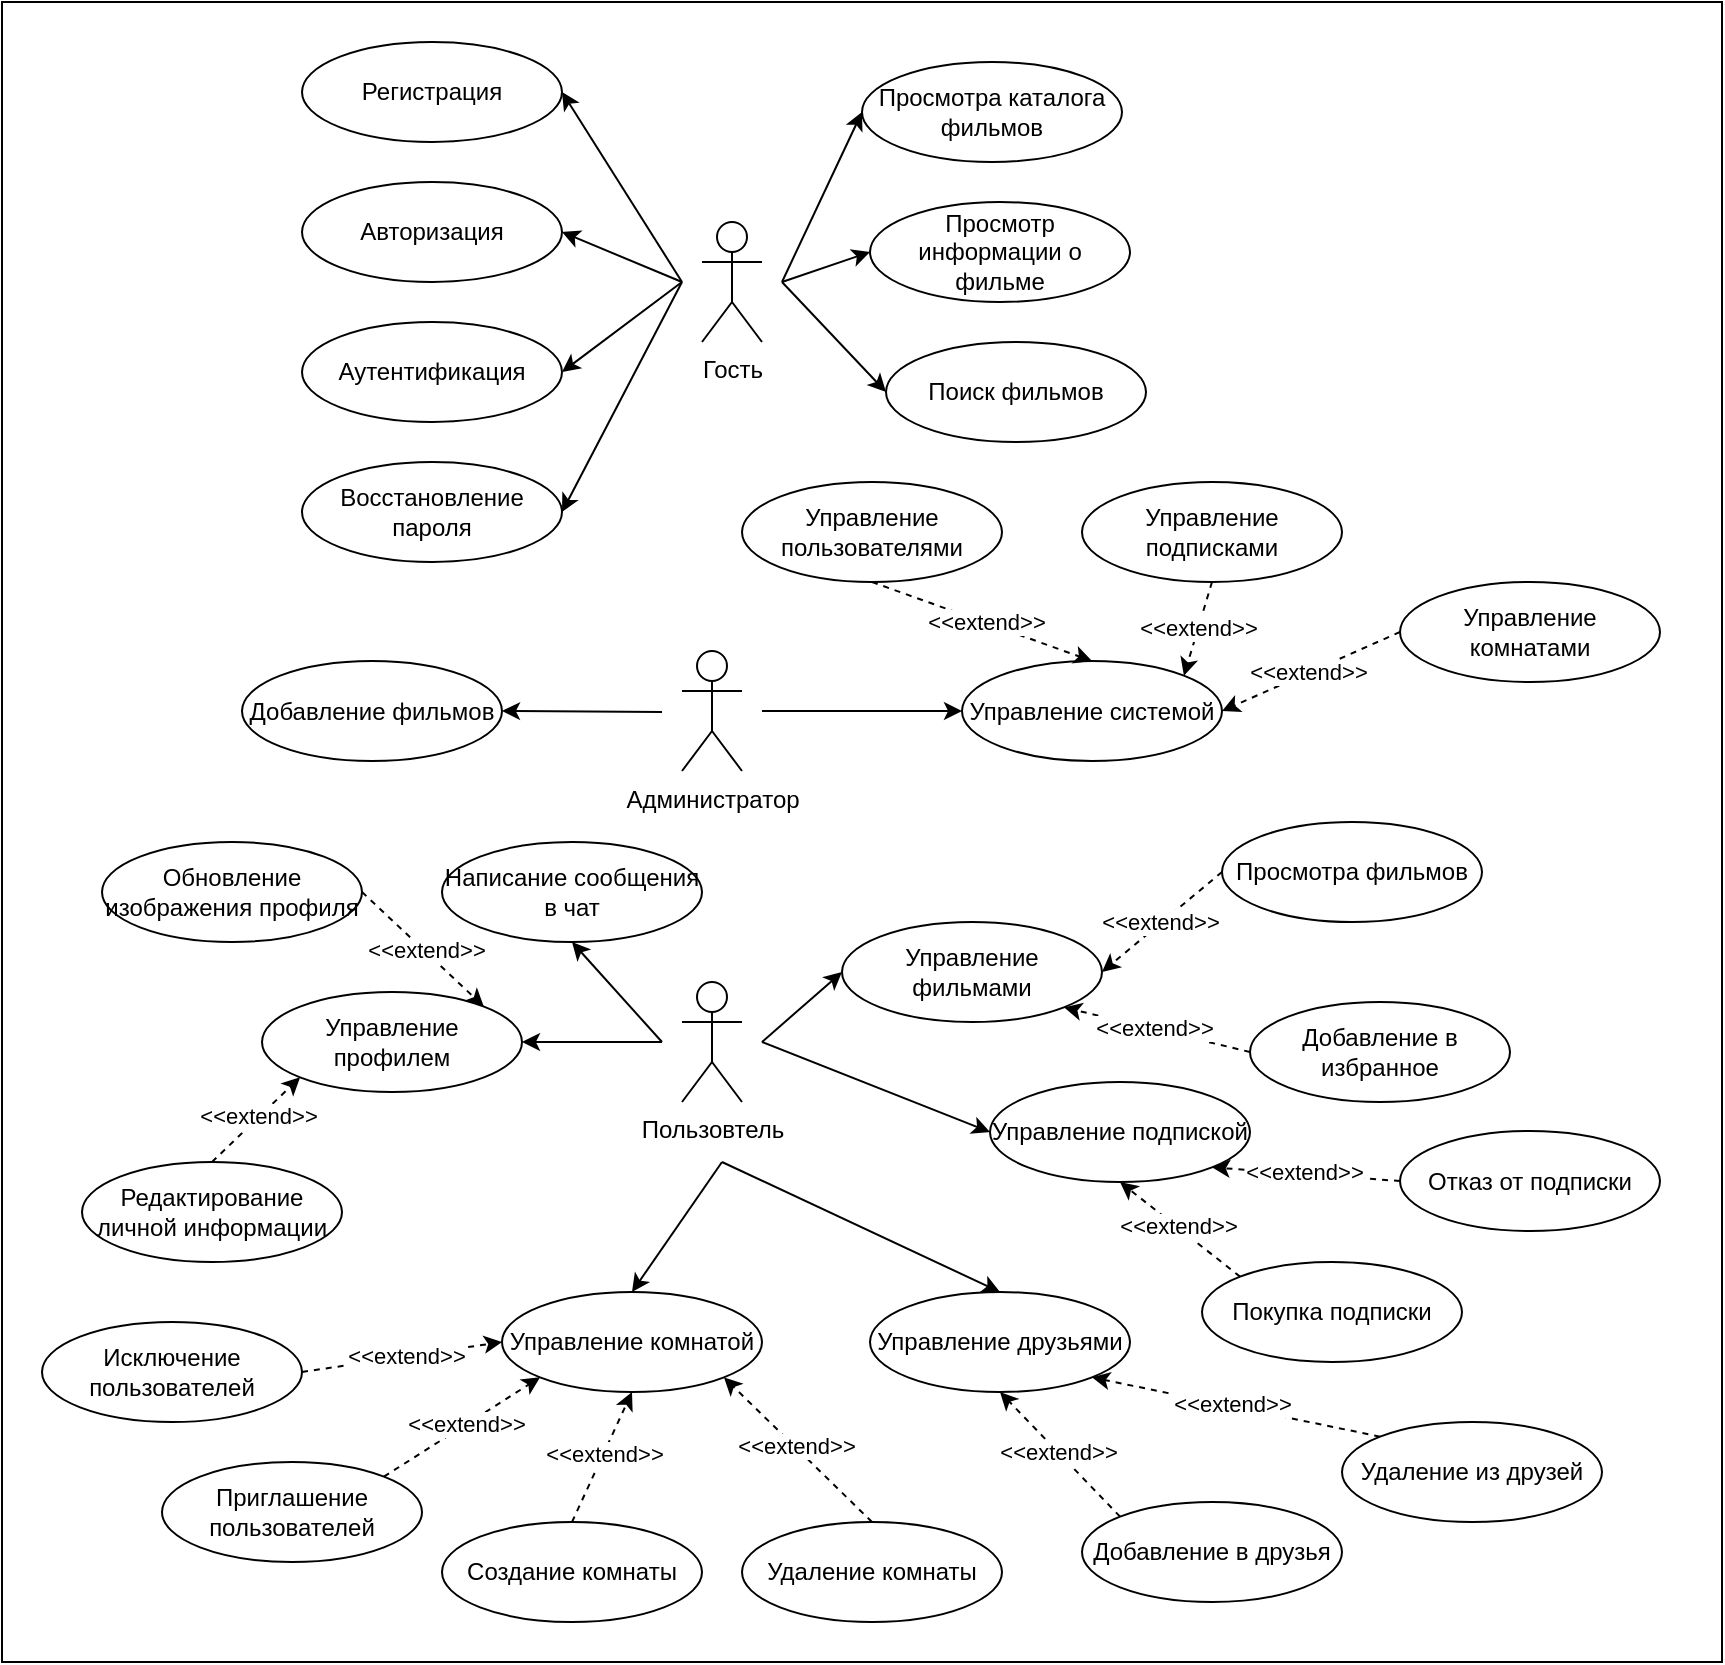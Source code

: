 <mxfile version="24.2.1" type="device">
  <diagram name="Страница — 1" id="667haBskltkRW2zC0bjL">
    <mxGraphModel dx="1368" dy="913" grid="1" gridSize="10" guides="1" tooltips="1" connect="1" arrows="1" fold="1" page="1" pageScale="1" pageWidth="827" pageHeight="1169" math="0" shadow="0">
      <root>
        <mxCell id="0" />
        <mxCell id="1" parent="0" />
        <mxCell id="SOX6zvPl1_B7-4KRtGJf-102" value="" style="rounded=0;whiteSpace=wrap;html=1;" vertex="1" parent="1">
          <mxGeometry x="30" y="70" width="860" height="830" as="geometry" />
        </mxCell>
        <mxCell id="SOX6zvPl1_B7-4KRtGJf-1" value="Гость" style="shape=umlActor;verticalLabelPosition=bottom;verticalAlign=top;html=1;outlineConnect=0;" vertex="1" parent="1">
          <mxGeometry x="380" y="180" width="30" height="60" as="geometry" />
        </mxCell>
        <mxCell id="SOX6zvPl1_B7-4KRtGJf-4" value="Регистрация" style="ellipse;whiteSpace=wrap;html=1;" vertex="1" parent="1">
          <mxGeometry x="180" y="90" width="130" height="50" as="geometry" />
        </mxCell>
        <mxCell id="SOX6zvPl1_B7-4KRtGJf-5" value="Авторизация" style="ellipse;whiteSpace=wrap;html=1;" vertex="1" parent="1">
          <mxGeometry x="180" y="160" width="130" height="50" as="geometry" />
        </mxCell>
        <mxCell id="SOX6zvPl1_B7-4KRtGJf-6" value="Аутентификация" style="ellipse;whiteSpace=wrap;html=1;" vertex="1" parent="1">
          <mxGeometry x="180" y="230" width="130" height="50" as="geometry" />
        </mxCell>
        <mxCell id="SOX6zvPl1_B7-4KRtGJf-8" value="Восстановление пароля" style="ellipse;whiteSpace=wrap;html=1;" vertex="1" parent="1">
          <mxGeometry x="180" y="300" width="130" height="50" as="geometry" />
        </mxCell>
        <mxCell id="SOX6zvPl1_B7-4KRtGJf-9" value="Просмотра каталога фильмов" style="ellipse;whiteSpace=wrap;html=1;" vertex="1" parent="1">
          <mxGeometry x="460" y="100" width="130" height="50" as="geometry" />
        </mxCell>
        <mxCell id="SOX6zvPl1_B7-4KRtGJf-10" value="Просмотр информации о фильме" style="ellipse;whiteSpace=wrap;html=1;" vertex="1" parent="1">
          <mxGeometry x="464" y="170" width="130" height="50" as="geometry" />
        </mxCell>
        <mxCell id="SOX6zvPl1_B7-4KRtGJf-11" value="" style="endArrow=classic;html=1;rounded=0;entryX=1;entryY=0.5;entryDx=0;entryDy=0;" edge="1" parent="1" target="SOX6zvPl1_B7-4KRtGJf-4">
          <mxGeometry width="50" height="50" relative="1" as="geometry">
            <mxPoint x="370" y="210" as="sourcePoint" />
            <mxPoint x="440" y="340" as="targetPoint" />
          </mxGeometry>
        </mxCell>
        <mxCell id="SOX6zvPl1_B7-4KRtGJf-12" value="" style="endArrow=classic;html=1;rounded=0;entryX=1;entryY=0.5;entryDx=0;entryDy=0;" edge="1" parent="1" target="SOX6zvPl1_B7-4KRtGJf-5">
          <mxGeometry width="50" height="50" relative="1" as="geometry">
            <mxPoint x="370" y="210" as="sourcePoint" />
            <mxPoint x="320" y="125" as="targetPoint" />
          </mxGeometry>
        </mxCell>
        <mxCell id="SOX6zvPl1_B7-4KRtGJf-13" value="" style="endArrow=classic;html=1;rounded=0;entryX=1;entryY=0.5;entryDx=0;entryDy=0;" edge="1" parent="1" target="SOX6zvPl1_B7-4KRtGJf-6">
          <mxGeometry width="50" height="50" relative="1" as="geometry">
            <mxPoint x="370" y="210" as="sourcePoint" />
            <mxPoint x="330" y="135" as="targetPoint" />
          </mxGeometry>
        </mxCell>
        <mxCell id="SOX6zvPl1_B7-4KRtGJf-14" value="" style="endArrow=classic;html=1;rounded=0;entryX=1;entryY=0.5;entryDx=0;entryDy=0;" edge="1" parent="1" target="SOX6zvPl1_B7-4KRtGJf-8">
          <mxGeometry width="50" height="50" relative="1" as="geometry">
            <mxPoint x="370" y="210" as="sourcePoint" />
            <mxPoint x="340" y="145" as="targetPoint" />
          </mxGeometry>
        </mxCell>
        <mxCell id="SOX6zvPl1_B7-4KRtGJf-15" value="" style="endArrow=classic;html=1;rounded=0;entryX=0;entryY=0.5;entryDx=0;entryDy=0;" edge="1" parent="1" target="SOX6zvPl1_B7-4KRtGJf-9">
          <mxGeometry width="50" height="50" relative="1" as="geometry">
            <mxPoint x="420" y="210" as="sourcePoint" />
            <mxPoint x="350" y="155" as="targetPoint" />
          </mxGeometry>
        </mxCell>
        <mxCell id="SOX6zvPl1_B7-4KRtGJf-16" value="" style="endArrow=classic;html=1;rounded=0;entryX=0;entryY=0.5;entryDx=0;entryDy=0;" edge="1" parent="1" target="SOX6zvPl1_B7-4KRtGJf-10">
          <mxGeometry width="50" height="50" relative="1" as="geometry">
            <mxPoint x="420" y="210" as="sourcePoint" />
            <mxPoint x="470" y="125" as="targetPoint" />
          </mxGeometry>
        </mxCell>
        <mxCell id="SOX6zvPl1_B7-4KRtGJf-17" value="Администратор" style="shape=umlActor;verticalLabelPosition=bottom;verticalAlign=top;html=1;outlineConnect=0;" vertex="1" parent="1">
          <mxGeometry x="370" y="394.5" width="30" height="60" as="geometry" />
        </mxCell>
        <mxCell id="SOX6zvPl1_B7-4KRtGJf-22" value="Добавление фильмов" style="ellipse;whiteSpace=wrap;html=1;" vertex="1" parent="1">
          <mxGeometry x="150" y="399.5" width="130" height="50" as="geometry" />
        </mxCell>
        <mxCell id="SOX6zvPl1_B7-4KRtGJf-23" value="Управление системой" style="ellipse;whiteSpace=wrap;html=1;" vertex="1" parent="1">
          <mxGeometry x="510" y="399.5" width="130" height="50" as="geometry" />
        </mxCell>
        <mxCell id="SOX6zvPl1_B7-4KRtGJf-29" value="" style="endArrow=classic;html=1;rounded=0;entryX=0;entryY=0.5;entryDx=0;entryDy=0;" edge="1" parent="1" target="SOX6zvPl1_B7-4KRtGJf-23">
          <mxGeometry width="50" height="50" relative="1" as="geometry">
            <mxPoint x="410" y="424.5" as="sourcePoint" />
            <mxPoint x="460" y="339.5" as="targetPoint" />
          </mxGeometry>
        </mxCell>
        <mxCell id="SOX6zvPl1_B7-4KRtGJf-30" value="Управление пользователями" style="ellipse;whiteSpace=wrap;html=1;" vertex="1" parent="1">
          <mxGeometry x="400" y="310" width="130" height="50" as="geometry" />
        </mxCell>
        <mxCell id="SOX6zvPl1_B7-4KRtGJf-31" value="Управление подписками" style="ellipse;whiteSpace=wrap;html=1;" vertex="1" parent="1">
          <mxGeometry x="570" y="310" width="130" height="50" as="geometry" />
        </mxCell>
        <mxCell id="SOX6zvPl1_B7-4KRtGJf-34" value="" style="endArrow=classic;dashed=1;html=1;rounded=0;exitX=0.5;exitY=1;exitDx=0;exitDy=0;endFill=1;entryX=0.5;entryY=0;entryDx=0;entryDy=0;" edge="1" parent="1" source="SOX6zvPl1_B7-4KRtGJf-30" target="SOX6zvPl1_B7-4KRtGJf-23">
          <mxGeometry width="50" height="50" relative="1" as="geometry">
            <mxPoint x="425" y="340" as="sourcePoint" />
            <mxPoint x="529" y="410" as="targetPoint" />
          </mxGeometry>
        </mxCell>
        <mxCell id="SOX6zvPl1_B7-4KRtGJf-35" value="&amp;lt;&amp;lt;extend&amp;gt;&amp;gt;" style="edgeLabel;html=1;align=center;verticalAlign=middle;resizable=0;points=[];" vertex="1" connectable="0" parent="SOX6zvPl1_B7-4KRtGJf-34">
          <mxGeometry x="0.033" relative="1" as="geometry">
            <mxPoint y="-1" as="offset" />
          </mxGeometry>
        </mxCell>
        <mxCell id="SOX6zvPl1_B7-4KRtGJf-36" value="" style="endArrow=classic;dashed=1;html=1;rounded=0;exitX=0.5;exitY=1;exitDx=0;exitDy=0;endFill=1;entryX=1;entryY=0;entryDx=0;entryDy=0;" edge="1" parent="1" source="SOX6zvPl1_B7-4KRtGJf-31" target="SOX6zvPl1_B7-4KRtGJf-23">
          <mxGeometry width="50" height="50" relative="1" as="geometry">
            <mxPoint x="435" y="350" as="sourcePoint" />
            <mxPoint x="539" y="420" as="targetPoint" />
          </mxGeometry>
        </mxCell>
        <mxCell id="SOX6zvPl1_B7-4KRtGJf-37" value="&amp;lt;&amp;lt;extend&amp;gt;&amp;gt;" style="edgeLabel;html=1;align=center;verticalAlign=middle;resizable=0;points=[];" vertex="1" connectable="0" parent="SOX6zvPl1_B7-4KRtGJf-36">
          <mxGeometry x="0.033" relative="1" as="geometry">
            <mxPoint y="-1" as="offset" />
          </mxGeometry>
        </mxCell>
        <mxCell id="SOX6zvPl1_B7-4KRtGJf-38" value="Управление комнатами" style="ellipse;whiteSpace=wrap;html=1;" vertex="1" parent="1">
          <mxGeometry x="729" y="360" width="130" height="50" as="geometry" />
        </mxCell>
        <mxCell id="SOX6zvPl1_B7-4KRtGJf-39" value="" style="endArrow=classic;dashed=1;html=1;rounded=0;exitX=0;exitY=0.5;exitDx=0;exitDy=0;endFill=1;entryX=1;entryY=0.5;entryDx=0;entryDy=0;" edge="1" parent="1" source="SOX6zvPl1_B7-4KRtGJf-38" target="SOX6zvPl1_B7-4KRtGJf-23">
          <mxGeometry width="50" height="50" relative="1" as="geometry">
            <mxPoint x="504" y="430" as="sourcePoint" />
            <mxPoint x="690" y="487" as="targetPoint" />
          </mxGeometry>
        </mxCell>
        <mxCell id="SOX6zvPl1_B7-4KRtGJf-40" value="&amp;lt;&amp;lt;extend&amp;gt;&amp;gt;" style="edgeLabel;html=1;align=center;verticalAlign=middle;resizable=0;points=[];" vertex="1" connectable="0" parent="SOX6zvPl1_B7-4KRtGJf-39">
          <mxGeometry x="0.033" relative="1" as="geometry">
            <mxPoint y="-1" as="offset" />
          </mxGeometry>
        </mxCell>
        <mxCell id="SOX6zvPl1_B7-4KRtGJf-41" value="" style="endArrow=classic;html=1;rounded=0;entryX=1;entryY=0.5;entryDx=0;entryDy=0;" edge="1" parent="1" target="SOX6zvPl1_B7-4KRtGJf-22">
          <mxGeometry width="50" height="50" relative="1" as="geometry">
            <mxPoint x="360" y="425" as="sourcePoint" />
            <mxPoint x="300" y="380" as="targetPoint" />
          </mxGeometry>
        </mxCell>
        <mxCell id="SOX6zvPl1_B7-4KRtGJf-42" value="Пользовтель" style="shape=umlActor;verticalLabelPosition=bottom;verticalAlign=top;html=1;outlineConnect=0;" vertex="1" parent="1">
          <mxGeometry x="370" y="560" width="30" height="60" as="geometry" />
        </mxCell>
        <mxCell id="SOX6zvPl1_B7-4KRtGJf-46" value="Управление профилем" style="ellipse;whiteSpace=wrap;html=1;" vertex="1" parent="1">
          <mxGeometry x="160" y="565" width="130" height="50" as="geometry" />
        </mxCell>
        <mxCell id="SOX6zvPl1_B7-4KRtGJf-47" value="Управление фильмами" style="ellipse;whiteSpace=wrap;html=1;" vertex="1" parent="1">
          <mxGeometry x="450" y="530" width="130" height="50" as="geometry" />
        </mxCell>
        <mxCell id="SOX6zvPl1_B7-4KRtGJf-52" value="" style="endArrow=classic;html=1;rounded=0;entryX=1;entryY=0.5;entryDx=0;entryDy=0;" edge="1" parent="1" target="SOX6zvPl1_B7-4KRtGJf-46">
          <mxGeometry width="50" height="50" relative="1" as="geometry">
            <mxPoint x="360" y="590" as="sourcePoint" />
            <mxPoint x="330" y="525" as="targetPoint" />
          </mxGeometry>
        </mxCell>
        <mxCell id="SOX6zvPl1_B7-4KRtGJf-53" value="" style="endArrow=classic;html=1;rounded=0;entryX=0;entryY=0.5;entryDx=0;entryDy=0;" edge="1" parent="1" target="SOX6zvPl1_B7-4KRtGJf-47">
          <mxGeometry width="50" height="50" relative="1" as="geometry">
            <mxPoint x="410" y="590" as="sourcePoint" />
            <mxPoint x="340" y="535" as="targetPoint" />
          </mxGeometry>
        </mxCell>
        <mxCell id="SOX6zvPl1_B7-4KRtGJf-55" value="Редактирование личной информации" style="ellipse;whiteSpace=wrap;html=1;" vertex="1" parent="1">
          <mxGeometry x="70" y="650" width="130" height="50" as="geometry" />
        </mxCell>
        <mxCell id="SOX6zvPl1_B7-4KRtGJf-56" value="" style="endArrow=classic;dashed=1;html=1;rounded=0;exitX=0.5;exitY=0;exitDx=0;exitDy=0;endFill=1;entryX=0;entryY=1;entryDx=0;entryDy=0;" edge="1" parent="1" source="SOX6zvPl1_B7-4KRtGJf-55" target="SOX6zvPl1_B7-4KRtGJf-46">
          <mxGeometry width="50" height="50" relative="1" as="geometry">
            <mxPoint x="-65" y="740" as="sourcePoint" />
            <mxPoint x="71" y="735" as="targetPoint" />
          </mxGeometry>
        </mxCell>
        <mxCell id="SOX6zvPl1_B7-4KRtGJf-57" value="&amp;lt;&amp;lt;extend&amp;gt;&amp;gt;" style="edgeLabel;html=1;align=center;verticalAlign=middle;resizable=0;points=[];" vertex="1" connectable="0" parent="SOX6zvPl1_B7-4KRtGJf-56">
          <mxGeometry x="0.033" relative="1" as="geometry">
            <mxPoint y="-1" as="offset" />
          </mxGeometry>
        </mxCell>
        <mxCell id="SOX6zvPl1_B7-4KRtGJf-58" value="Обновление изображения профиля" style="ellipse;whiteSpace=wrap;html=1;" vertex="1" parent="1">
          <mxGeometry x="80" y="490" width="130" height="50" as="geometry" />
        </mxCell>
        <mxCell id="SOX6zvPl1_B7-4KRtGJf-59" value="" style="endArrow=classic;dashed=1;html=1;rounded=0;exitX=1;exitY=0.5;exitDx=0;exitDy=0;endFill=1;entryX=1;entryY=0;entryDx=0;entryDy=0;" edge="1" parent="1" source="SOX6zvPl1_B7-4KRtGJf-58" target="SOX6zvPl1_B7-4KRtGJf-46">
          <mxGeometry width="50" height="50" relative="1" as="geometry">
            <mxPoint x="-246" y="560" as="sourcePoint" />
            <mxPoint x="-110" y="555" as="targetPoint" />
          </mxGeometry>
        </mxCell>
        <mxCell id="SOX6zvPl1_B7-4KRtGJf-60" value="&amp;lt;&amp;lt;extend&amp;gt;&amp;gt;" style="edgeLabel;html=1;align=center;verticalAlign=middle;resizable=0;points=[];" vertex="1" connectable="0" parent="SOX6zvPl1_B7-4KRtGJf-59">
          <mxGeometry x="0.033" relative="1" as="geometry">
            <mxPoint y="-1" as="offset" />
          </mxGeometry>
        </mxCell>
        <mxCell id="SOX6zvPl1_B7-4KRtGJf-61" value="Управление комнатой" style="ellipse;whiteSpace=wrap;html=1;" vertex="1" parent="1">
          <mxGeometry x="280" y="715" width="130" height="50" as="geometry" />
        </mxCell>
        <mxCell id="SOX6zvPl1_B7-4KRtGJf-62" value="" style="endArrow=classic;html=1;rounded=0;entryX=0.5;entryY=0;entryDx=0;entryDy=0;" edge="1" parent="1" target="SOX6zvPl1_B7-4KRtGJf-61">
          <mxGeometry width="50" height="50" relative="1" as="geometry">
            <mxPoint x="390" y="650" as="sourcePoint" />
            <mxPoint x="520" y="725" as="targetPoint" />
          </mxGeometry>
        </mxCell>
        <mxCell id="SOX6zvPl1_B7-4KRtGJf-63" value="Приглашение пользователей" style="ellipse;whiteSpace=wrap;html=1;" vertex="1" parent="1">
          <mxGeometry x="110" y="800" width="130" height="50" as="geometry" />
        </mxCell>
        <mxCell id="SOX6zvPl1_B7-4KRtGJf-64" value="" style="endArrow=classic;dashed=1;html=1;rounded=0;exitX=1;exitY=0;exitDx=0;exitDy=0;endFill=1;entryX=0;entryY=1;entryDx=0;entryDy=0;" edge="1" parent="1" source="SOX6zvPl1_B7-4KRtGJf-63" target="SOX6zvPl1_B7-4KRtGJf-61">
          <mxGeometry width="50" height="50" relative="1" as="geometry">
            <mxPoint x="55" y="890" as="sourcePoint" />
            <mxPoint x="191" y="885" as="targetPoint" />
          </mxGeometry>
        </mxCell>
        <mxCell id="SOX6zvPl1_B7-4KRtGJf-65" value="&amp;lt;&amp;lt;extend&amp;gt;&amp;gt;" style="edgeLabel;html=1;align=center;verticalAlign=middle;resizable=0;points=[];" vertex="1" connectable="0" parent="SOX6zvPl1_B7-4KRtGJf-64">
          <mxGeometry x="0.033" relative="1" as="geometry">
            <mxPoint y="-1" as="offset" />
          </mxGeometry>
        </mxCell>
        <mxCell id="SOX6zvPl1_B7-4KRtGJf-66" value="Исключение пользователей" style="ellipse;whiteSpace=wrap;html=1;" vertex="1" parent="1">
          <mxGeometry x="50" y="730" width="130" height="50" as="geometry" />
        </mxCell>
        <mxCell id="SOX6zvPl1_B7-4KRtGJf-67" value="" style="endArrow=classic;dashed=1;html=1;rounded=0;exitX=1;exitY=0.5;exitDx=0;exitDy=0;endFill=1;entryX=0;entryY=0.5;entryDx=0;entryDy=0;" edge="1" parent="1" source="SOX6zvPl1_B7-4KRtGJf-66" target="SOX6zvPl1_B7-4KRtGJf-61">
          <mxGeometry width="50" height="50" relative="1" as="geometry">
            <mxPoint x="-126" y="710" as="sourcePoint" />
            <mxPoint x="10" y="705" as="targetPoint" />
          </mxGeometry>
        </mxCell>
        <mxCell id="SOX6zvPl1_B7-4KRtGJf-68" value="&amp;lt;&amp;lt;extend&amp;gt;&amp;gt;" style="edgeLabel;html=1;align=center;verticalAlign=middle;resizable=0;points=[];" vertex="1" connectable="0" parent="SOX6zvPl1_B7-4KRtGJf-67">
          <mxGeometry x="0.033" relative="1" as="geometry">
            <mxPoint y="-1" as="offset" />
          </mxGeometry>
        </mxCell>
        <mxCell id="SOX6zvPl1_B7-4KRtGJf-69" value="Управление подпиской" style="ellipse;whiteSpace=wrap;html=1;" vertex="1" parent="1">
          <mxGeometry x="524" y="610" width="130" height="50" as="geometry" />
        </mxCell>
        <mxCell id="SOX6zvPl1_B7-4KRtGJf-70" value="" style="endArrow=classic;html=1;rounded=0;entryX=0;entryY=0.5;entryDx=0;entryDy=0;" edge="1" parent="1" target="SOX6zvPl1_B7-4KRtGJf-69">
          <mxGeometry width="50" height="50" relative="1" as="geometry">
            <mxPoint x="410" y="590" as="sourcePoint" />
            <mxPoint x="820" y="730" as="targetPoint" />
          </mxGeometry>
        </mxCell>
        <mxCell id="SOX6zvPl1_B7-4KRtGJf-71" value="Покупка подписки" style="ellipse;whiteSpace=wrap;html=1;" vertex="1" parent="1">
          <mxGeometry x="630" y="700" width="130" height="50" as="geometry" />
        </mxCell>
        <mxCell id="SOX6zvPl1_B7-4KRtGJf-72" value="" style="endArrow=classic;dashed=1;html=1;rounded=0;exitX=0;exitY=0;exitDx=0;exitDy=0;endFill=1;entryX=0.5;entryY=1;entryDx=0;entryDy=0;" edge="1" parent="1" source="SOX6zvPl1_B7-4KRtGJf-71" target="SOX6zvPl1_B7-4KRtGJf-69">
          <mxGeometry width="50" height="50" relative="1" as="geometry">
            <mxPoint x="415" y="790" as="sourcePoint" />
            <mxPoint x="551" y="785" as="targetPoint" />
          </mxGeometry>
        </mxCell>
        <mxCell id="SOX6zvPl1_B7-4KRtGJf-73" value="&amp;lt;&amp;lt;extend&amp;gt;&amp;gt;" style="edgeLabel;html=1;align=center;verticalAlign=middle;resizable=0;points=[];" vertex="1" connectable="0" parent="SOX6zvPl1_B7-4KRtGJf-72">
          <mxGeometry x="0.033" relative="1" as="geometry">
            <mxPoint y="-1" as="offset" />
          </mxGeometry>
        </mxCell>
        <mxCell id="SOX6zvPl1_B7-4KRtGJf-76" value="Отказ от подписки" style="ellipse;whiteSpace=wrap;html=1;" vertex="1" parent="1">
          <mxGeometry x="729" y="634.5" width="130" height="50" as="geometry" />
        </mxCell>
        <mxCell id="SOX6zvPl1_B7-4KRtGJf-77" value="" style="endArrow=classic;dashed=1;html=1;rounded=0;exitX=0;exitY=0.5;exitDx=0;exitDy=0;endFill=1;entryX=1;entryY=1;entryDx=0;entryDy=0;" edge="1" parent="1" source="SOX6zvPl1_B7-4KRtGJf-76" target="SOX6zvPl1_B7-4KRtGJf-69">
          <mxGeometry width="50" height="50" relative="1" as="geometry">
            <mxPoint x="586" y="790" as="sourcePoint" />
            <mxPoint x="760" y="660" as="targetPoint" />
          </mxGeometry>
        </mxCell>
        <mxCell id="SOX6zvPl1_B7-4KRtGJf-78" value="&amp;lt;&amp;lt;extend&amp;gt;&amp;gt;" style="edgeLabel;html=1;align=center;verticalAlign=middle;resizable=0;points=[];" vertex="1" connectable="0" parent="SOX6zvPl1_B7-4KRtGJf-77">
          <mxGeometry x="0.033" relative="1" as="geometry">
            <mxPoint y="-1" as="offset" />
          </mxGeometry>
        </mxCell>
        <mxCell id="SOX6zvPl1_B7-4KRtGJf-79" value="Создание комнаты" style="ellipse;whiteSpace=wrap;html=1;" vertex="1" parent="1">
          <mxGeometry x="250" y="830" width="130" height="50" as="geometry" />
        </mxCell>
        <mxCell id="SOX6zvPl1_B7-4KRtGJf-80" value="" style="endArrow=classic;dashed=1;html=1;rounded=0;exitX=0.5;exitY=0;exitDx=0;exitDy=0;endFill=1;entryX=0.5;entryY=1;entryDx=0;entryDy=0;" edge="1" parent="1" source="SOX6zvPl1_B7-4KRtGJf-79" target="SOX6zvPl1_B7-4KRtGJf-61">
          <mxGeometry width="50" height="50" relative="1" as="geometry">
            <mxPoint x="231" y="817" as="sourcePoint" />
            <mxPoint x="309" y="768" as="targetPoint" />
          </mxGeometry>
        </mxCell>
        <mxCell id="SOX6zvPl1_B7-4KRtGJf-81" value="&amp;lt;&amp;lt;extend&amp;gt;&amp;gt;" style="edgeLabel;html=1;align=center;verticalAlign=middle;resizable=0;points=[];" vertex="1" connectable="0" parent="SOX6zvPl1_B7-4KRtGJf-80">
          <mxGeometry x="0.033" relative="1" as="geometry">
            <mxPoint y="-1" as="offset" />
          </mxGeometry>
        </mxCell>
        <mxCell id="SOX6zvPl1_B7-4KRtGJf-82" value="Удаление комнаты" style="ellipse;whiteSpace=wrap;html=1;" vertex="1" parent="1">
          <mxGeometry x="400" y="830" width="130" height="50" as="geometry" />
        </mxCell>
        <mxCell id="SOX6zvPl1_B7-4KRtGJf-83" value="" style="endArrow=classic;dashed=1;html=1;rounded=0;exitX=0.5;exitY=0;exitDx=0;exitDy=0;endFill=1;entryX=1;entryY=1;entryDx=0;entryDy=0;" edge="1" parent="1" source="SOX6zvPl1_B7-4KRtGJf-82" target="SOX6zvPl1_B7-4KRtGJf-61">
          <mxGeometry width="50" height="50" relative="1" as="geometry">
            <mxPoint x="381" y="817" as="sourcePoint" />
            <mxPoint x="495" y="765" as="targetPoint" />
          </mxGeometry>
        </mxCell>
        <mxCell id="SOX6zvPl1_B7-4KRtGJf-84" value="&amp;lt;&amp;lt;extend&amp;gt;&amp;gt;" style="edgeLabel;html=1;align=center;verticalAlign=middle;resizable=0;points=[];" vertex="1" connectable="0" parent="SOX6zvPl1_B7-4KRtGJf-83">
          <mxGeometry x="0.033" relative="1" as="geometry">
            <mxPoint y="-1" as="offset" />
          </mxGeometry>
        </mxCell>
        <mxCell id="SOX6zvPl1_B7-4KRtGJf-85" value="Просмотра фильмов" style="ellipse;whiteSpace=wrap;html=1;" vertex="1" parent="1">
          <mxGeometry x="640" y="480" width="130" height="50" as="geometry" />
        </mxCell>
        <mxCell id="SOX6zvPl1_B7-4KRtGJf-86" value="" style="endArrow=classic;dashed=1;html=1;rounded=0;exitX=0;exitY=0.5;exitDx=0;exitDy=0;endFill=1;entryX=1;entryY=0.5;entryDx=0;entryDy=0;" edge="1" parent="1" source="SOX6zvPl1_B7-4KRtGJf-85" target="SOX6zvPl1_B7-4KRtGJf-47">
          <mxGeometry width="50" height="50" relative="1" as="geometry">
            <mxPoint x="696" y="705" as="sourcePoint" />
            <mxPoint x="645" y="663" as="targetPoint" />
          </mxGeometry>
        </mxCell>
        <mxCell id="SOX6zvPl1_B7-4KRtGJf-87" value="&amp;lt;&amp;lt;extend&amp;gt;&amp;gt;" style="edgeLabel;html=1;align=center;verticalAlign=middle;resizable=0;points=[];" vertex="1" connectable="0" parent="SOX6zvPl1_B7-4KRtGJf-86">
          <mxGeometry x="0.033" relative="1" as="geometry">
            <mxPoint y="-1" as="offset" />
          </mxGeometry>
        </mxCell>
        <mxCell id="SOX6zvPl1_B7-4KRtGJf-90" value="Добавление в избранное" style="ellipse;whiteSpace=wrap;html=1;" vertex="1" parent="1">
          <mxGeometry x="654" y="570" width="130" height="50" as="geometry" />
        </mxCell>
        <mxCell id="SOX6zvPl1_B7-4KRtGJf-91" value="" style="endArrow=classic;dashed=1;html=1;rounded=0;exitX=0;exitY=0.5;exitDx=0;exitDy=0;endFill=1;entryX=1;entryY=1;entryDx=0;entryDy=0;" edge="1" parent="1" source="SOX6zvPl1_B7-4KRtGJf-90" target="SOX6zvPl1_B7-4KRtGJf-47">
          <mxGeometry width="50" height="50" relative="1" as="geometry">
            <mxPoint x="710" y="775" as="sourcePoint" />
            <mxPoint x="594" y="625" as="targetPoint" />
          </mxGeometry>
        </mxCell>
        <mxCell id="SOX6zvPl1_B7-4KRtGJf-92" value="&amp;lt;&amp;lt;extend&amp;gt;&amp;gt;" style="edgeLabel;html=1;align=center;verticalAlign=middle;resizable=0;points=[];" vertex="1" connectable="0" parent="SOX6zvPl1_B7-4KRtGJf-91">
          <mxGeometry x="0.033" relative="1" as="geometry">
            <mxPoint y="-1" as="offset" />
          </mxGeometry>
        </mxCell>
        <mxCell id="SOX6zvPl1_B7-4KRtGJf-93" value="Управление друзьями" style="ellipse;whiteSpace=wrap;html=1;" vertex="1" parent="1">
          <mxGeometry x="464" y="715" width="130" height="50" as="geometry" />
        </mxCell>
        <mxCell id="SOX6zvPl1_B7-4KRtGJf-94" value="" style="endArrow=classic;html=1;rounded=0;entryX=0.5;entryY=0;entryDx=0;entryDy=0;" edge="1" parent="1" target="SOX6zvPl1_B7-4KRtGJf-93">
          <mxGeometry width="50" height="50" relative="1" as="geometry">
            <mxPoint x="390" y="650" as="sourcePoint" />
            <mxPoint x="355" y="725" as="targetPoint" />
          </mxGeometry>
        </mxCell>
        <mxCell id="SOX6zvPl1_B7-4KRtGJf-95" value="Добавление в друзья" style="ellipse;whiteSpace=wrap;html=1;" vertex="1" parent="1">
          <mxGeometry x="570" y="820" width="130" height="50" as="geometry" />
        </mxCell>
        <mxCell id="SOX6zvPl1_B7-4KRtGJf-96" value="" style="endArrow=classic;dashed=1;html=1;rounded=0;exitX=0;exitY=0;exitDx=0;exitDy=0;endFill=1;entryX=0.5;entryY=1;entryDx=0;entryDy=0;" edge="1" parent="1" source="SOX6zvPl1_B7-4KRtGJf-95" target="SOX6zvPl1_B7-4KRtGJf-93">
          <mxGeometry width="50" height="50" relative="1" as="geometry">
            <mxPoint x="375.5" y="920" as="sourcePoint" />
            <mxPoint x="549.5" y="790" as="targetPoint" />
          </mxGeometry>
        </mxCell>
        <mxCell id="SOX6zvPl1_B7-4KRtGJf-97" value="&amp;lt;&amp;lt;extend&amp;gt;&amp;gt;" style="edgeLabel;html=1;align=center;verticalAlign=middle;resizable=0;points=[];" vertex="1" connectable="0" parent="SOX6zvPl1_B7-4KRtGJf-96">
          <mxGeometry x="0.033" relative="1" as="geometry">
            <mxPoint y="-1" as="offset" />
          </mxGeometry>
        </mxCell>
        <mxCell id="SOX6zvPl1_B7-4KRtGJf-98" value="Удаление из друзей" style="ellipse;whiteSpace=wrap;html=1;" vertex="1" parent="1">
          <mxGeometry x="700" y="780" width="130" height="50" as="geometry" />
        </mxCell>
        <mxCell id="SOX6zvPl1_B7-4KRtGJf-99" value="" style="endArrow=classic;dashed=1;html=1;rounded=0;exitX=0;exitY=0;exitDx=0;exitDy=0;endFill=1;entryX=1;entryY=1;entryDx=0;entryDy=0;" edge="1" parent="1" source="SOX6zvPl1_B7-4KRtGJf-98" target="SOX6zvPl1_B7-4KRtGJf-93">
          <mxGeometry width="50" height="50" relative="1" as="geometry">
            <mxPoint x="599" y="837" as="sourcePoint" />
            <mxPoint x="539" y="775" as="targetPoint" />
          </mxGeometry>
        </mxCell>
        <mxCell id="SOX6zvPl1_B7-4KRtGJf-100" value="&amp;lt;&amp;lt;extend&amp;gt;&amp;gt;" style="edgeLabel;html=1;align=center;verticalAlign=middle;resizable=0;points=[];" vertex="1" connectable="0" parent="SOX6zvPl1_B7-4KRtGJf-99">
          <mxGeometry x="0.033" relative="1" as="geometry">
            <mxPoint y="-1" as="offset" />
          </mxGeometry>
        </mxCell>
        <mxCell id="SOX6zvPl1_B7-4KRtGJf-103" value="Поиск фильмов" style="ellipse;whiteSpace=wrap;html=1;" vertex="1" parent="1">
          <mxGeometry x="472" y="240" width="130" height="50" as="geometry" />
        </mxCell>
        <mxCell id="SOX6zvPl1_B7-4KRtGJf-104" value="" style="endArrow=classic;html=1;rounded=0;entryX=0;entryY=0.5;entryDx=0;entryDy=0;" edge="1" parent="1" target="SOX6zvPl1_B7-4KRtGJf-103">
          <mxGeometry width="50" height="50" relative="1" as="geometry">
            <mxPoint x="420" y="210" as="sourcePoint" />
            <mxPoint x="478" y="195" as="targetPoint" />
          </mxGeometry>
        </mxCell>
        <mxCell id="SOX6zvPl1_B7-4KRtGJf-105" value="Написание сообщения в чат" style="ellipse;whiteSpace=wrap;html=1;" vertex="1" parent="1">
          <mxGeometry x="250" y="490" width="130" height="50" as="geometry" />
        </mxCell>
        <mxCell id="SOX6zvPl1_B7-4KRtGJf-106" value="" style="endArrow=classic;html=1;rounded=0;entryX=0.5;entryY=1;entryDx=0;entryDy=0;" edge="1" parent="1" target="SOX6zvPl1_B7-4KRtGJf-105">
          <mxGeometry width="50" height="50" relative="1" as="geometry">
            <mxPoint x="360" y="590" as="sourcePoint" />
            <mxPoint x="355" y="725" as="targetPoint" />
          </mxGeometry>
        </mxCell>
      </root>
    </mxGraphModel>
  </diagram>
</mxfile>
